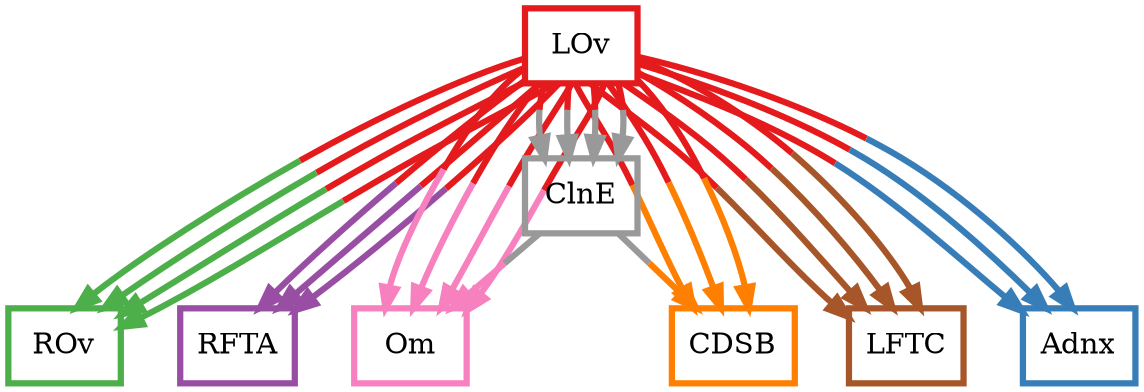digraph barS {
	{
		rank=same
	4 [shape=box,penwidth=3,colorscheme=set19,color=1,label="LOv"]
	}
	{
		rank=same
		7 [shape=box,penwidth=3,colorscheme=set19,color=3,label="ROv"]
		6 [shape=box,penwidth=3,colorscheme=set19,color=4,label="RFTA"]
		5 [shape=box,penwidth=3,colorscheme=set19,color=8,label="Om"]
		3 [shape=box,penwidth=3,colorscheme=set19,color=7,label="LFTC"]
		1 [shape=box,penwidth=3,colorscheme=set19,color=5,label="CDSB"]
		0 [shape=box,penwidth=3,colorscheme=set19,color=2,label="Adnx"]
	}
	2 [shape=box,penwidth=3,colorscheme=set19,color=9,label="ClnE"]
	4 -> 2 [penwidth=3,colorscheme=set19,color="1;0.5:9"]
	4 -> 5 [penwidth=3,colorscheme=set19,color="1;0.5:8"]
	4 -> 1 [penwidth=3,colorscheme=set19,color="1;0.5:5"]
	4 -> 2 [penwidth=3,colorscheme=set19,color="1;0.5:9"]
	4 -> 0 [penwidth=3,colorscheme=set19,color="1;0.5:2"]
	4 -> 3 [penwidth=3,colorscheme=set19,color="1;0.5:7"]
	4 -> 7 [penwidth=3,colorscheme=set19,color="1;0.5:3"]
	4 -> 6 [penwidth=3,colorscheme=set19,color="1;0.5:4"]
	4 -> 5 [penwidth=3,colorscheme=set19,color="1;0.5:8"]
	4 -> 1 [penwidth=3,colorscheme=set19,color="1;0.5:5"]
	4 -> 2 [penwidth=3,colorscheme=set19,color="1;0.5:9"]
	4 -> 0 [penwidth=3,colorscheme=set19,color="1;0.5:2"]
	4 -> 3 [penwidth=3,colorscheme=set19,color="1;0.5:7"]
	4 -> 7 [penwidth=3,colorscheme=set19,color="1;0.5:3"]
	4 -> 6 [penwidth=3,colorscheme=set19,color="1;0.5:4"]
	4 -> 7 [penwidth=3,colorscheme=set19,color="1;0.5:3"]
	4 -> 5 [penwidth=3,colorscheme=set19,color="1;0.5:8"]
	4 -> 1 [penwidth=3,colorscheme=set19,color="1;0.5:5"]
	4 -> 2 [penwidth=3,colorscheme=set19,color="1;0.5:9"]
	4 -> 3 [penwidth=3,colorscheme=set19,color="1;0.5:7"]
	4 -> 7 [penwidth=3,colorscheme=set19,color="1;0.5:3"]
	4 -> 6 [penwidth=3,colorscheme=set19,color="1;0.5:4"]
	4 -> 0 [penwidth=3,colorscheme=set19,color="1;0.5:2"]
	4 -> 5 [penwidth=3,colorscheme=set19,color="1;0.5:8"]
	4 -> 3 [penwidth=3,colorscheme=set19,color="1;0.5:7"]
	2 -> 5 [penwidth=3,colorscheme=set19,color="9;0.5:8"]
	2 -> 1 [penwidth=3,colorscheme=set19,color="9;0.5:5"]
}
